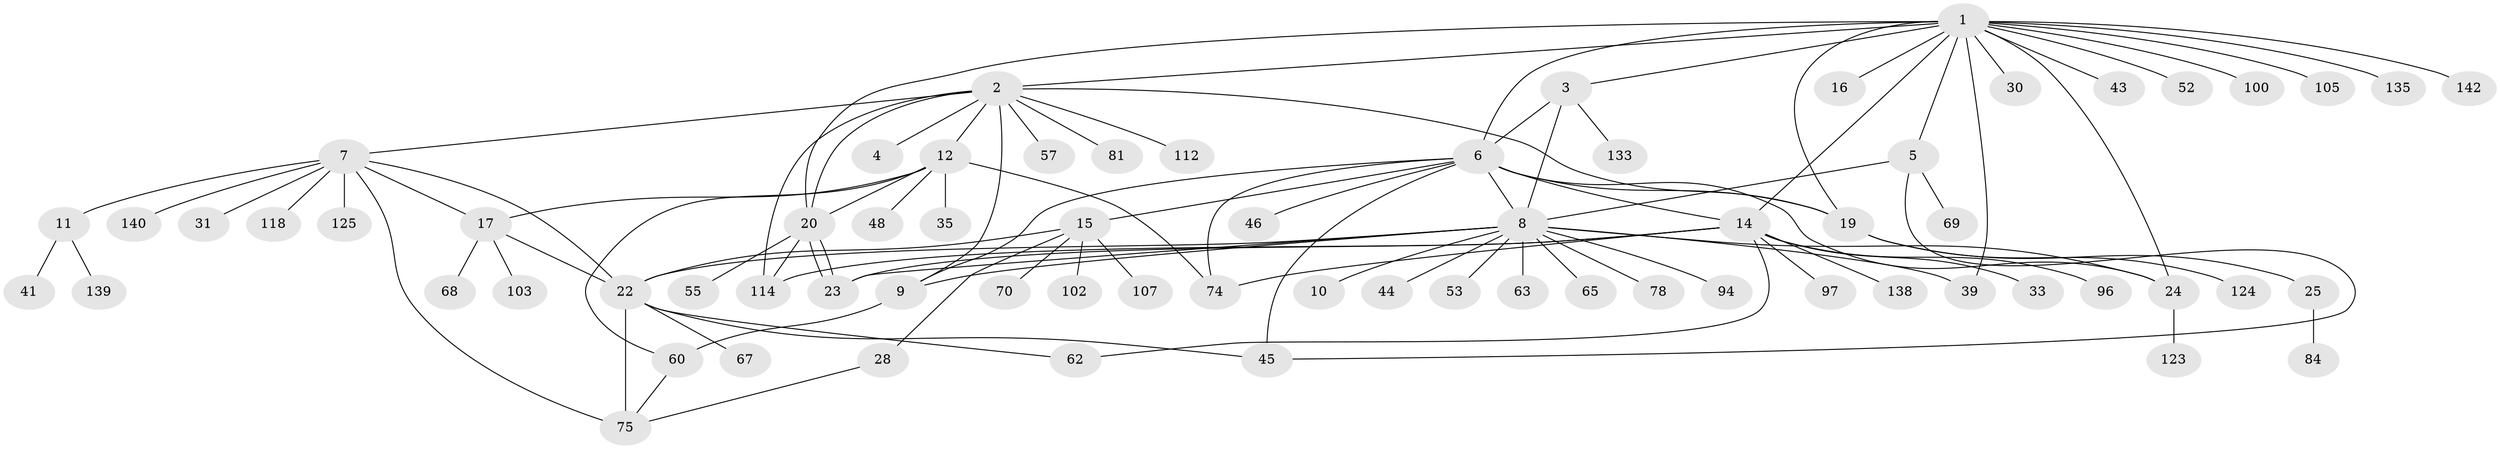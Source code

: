 // original degree distribution, {17: 0.006993006993006993, 11: 0.006993006993006993, 4: 0.06993006993006994, 3: 0.0979020979020979, 5: 0.03496503496503497, 10: 0.027972027972027972, 9: 0.013986013986013986, 1: 0.5454545454545454, 7: 0.02097902097902098, 6: 0.006993006993006993, 8: 0.02097902097902098, 2: 0.14685314685314685}
// Generated by graph-tools (version 1.1) at 2025/14/03/09/25 04:14:26]
// undirected, 71 vertices, 101 edges
graph export_dot {
graph [start="1"]
  node [color=gray90,style=filled];
  1;
  2;
  3 [super="+76"];
  4 [super="+42+95"];
  5 [super="+54+37+59"];
  6 [super="+87+83+29"];
  7;
  8 [super="+66+13+47+115"];
  9 [super="+51+80"];
  10;
  11;
  12 [super="+40+38+27+72"];
  14;
  15 [super="+34"];
  16;
  17 [super="+18"];
  19;
  20 [super="+128+113"];
  22 [super="+56+64+79+129+26"];
  23 [super="+61"];
  24 [super="+82+110"];
  25;
  28 [super="+101"];
  30;
  31 [super="+99+58"];
  33 [super="+117"];
  35 [super="+121"];
  39 [super="+86+132"];
  41 [super="+108"];
  43 [super="+111"];
  44;
  45 [super="+49"];
  46;
  48 [super="+131"];
  52;
  53;
  55;
  57;
  60 [super="+85+106"];
  62 [super="+130"];
  63;
  65;
  67;
  68;
  69;
  70;
  74 [super="+127"];
  75 [super="+90"];
  78;
  81;
  84 [super="+120"];
  94;
  96;
  97 [super="+126"];
  100;
  102;
  103;
  105;
  107;
  112;
  114;
  118;
  123;
  124;
  125;
  133;
  135;
  138;
  139;
  140;
  142;
  1 -- 2;
  1 -- 3;
  1 -- 5;
  1 -- 14;
  1 -- 16;
  1 -- 19;
  1 -- 20;
  1 -- 24;
  1 -- 30;
  1 -- 43;
  1 -- 52;
  1 -- 100;
  1 -- 105;
  1 -- 135;
  1 -- 142;
  1 -- 39;
  1 -- 6;
  2 -- 4;
  2 -- 7;
  2 -- 12;
  2 -- 19;
  2 -- 20;
  2 -- 57;
  2 -- 81;
  2 -- 112;
  2 -- 114;
  2 -- 9;
  3 -- 6 [weight=2];
  3 -- 133;
  3 -- 8;
  5 -- 8;
  5 -- 45;
  5 -- 69;
  6 -- 9;
  6 -- 14;
  6 -- 15 [weight=2];
  6 -- 19;
  6 -- 46;
  6 -- 74;
  6 -- 8 [weight=2];
  6 -- 24;
  6 -- 45;
  7 -- 11;
  7 -- 17;
  7 -- 22;
  7 -- 31;
  7 -- 118;
  7 -- 125;
  7 -- 140;
  7 -- 75;
  8 -- 10;
  8 -- 24 [weight=2];
  8 -- 44;
  8 -- 65;
  8 -- 22;
  8 -- 39 [weight=2];
  8 -- 9 [weight=2];
  8 -- 78;
  8 -- 53;
  8 -- 94;
  8 -- 63;
  8 -- 23;
  9 -- 60;
  11 -- 41;
  11 -- 139;
  12 -- 20 [weight=2];
  12 -- 35;
  12 -- 48;
  12 -- 17;
  12 -- 74;
  12 -- 60;
  14 -- 23;
  14 -- 33;
  14 -- 62;
  14 -- 74;
  14 -- 96;
  14 -- 97;
  14 -- 114;
  14 -- 138;
  15 -- 22;
  15 -- 28;
  15 -- 70;
  15 -- 102;
  15 -- 107;
  17 -- 68;
  17 -- 103;
  17 -- 22;
  19 -- 25;
  19 -- 124;
  20 -- 23;
  20 -- 23;
  20 -- 55;
  20 -- 114;
  22 -- 67;
  22 -- 75 [weight=2];
  22 -- 62;
  22 -- 45;
  24 -- 123;
  25 -- 84;
  28 -- 75;
  60 -- 75;
}
